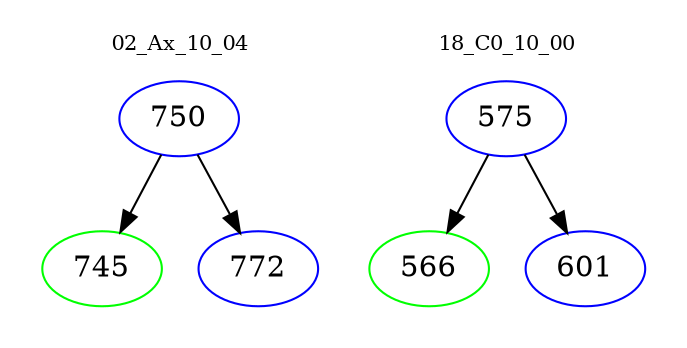 digraph{
subgraph cluster_0 {
color = white
label = "02_Ax_10_04";
fontsize=10;
T0_750 [label="750", color="blue"]
T0_750 -> T0_745 [color="black"]
T0_745 [label="745", color="green"]
T0_750 -> T0_772 [color="black"]
T0_772 [label="772", color="blue"]
}
subgraph cluster_1 {
color = white
label = "18_C0_10_00";
fontsize=10;
T1_575 [label="575", color="blue"]
T1_575 -> T1_566 [color="black"]
T1_566 [label="566", color="green"]
T1_575 -> T1_601 [color="black"]
T1_601 [label="601", color="blue"]
}
}
